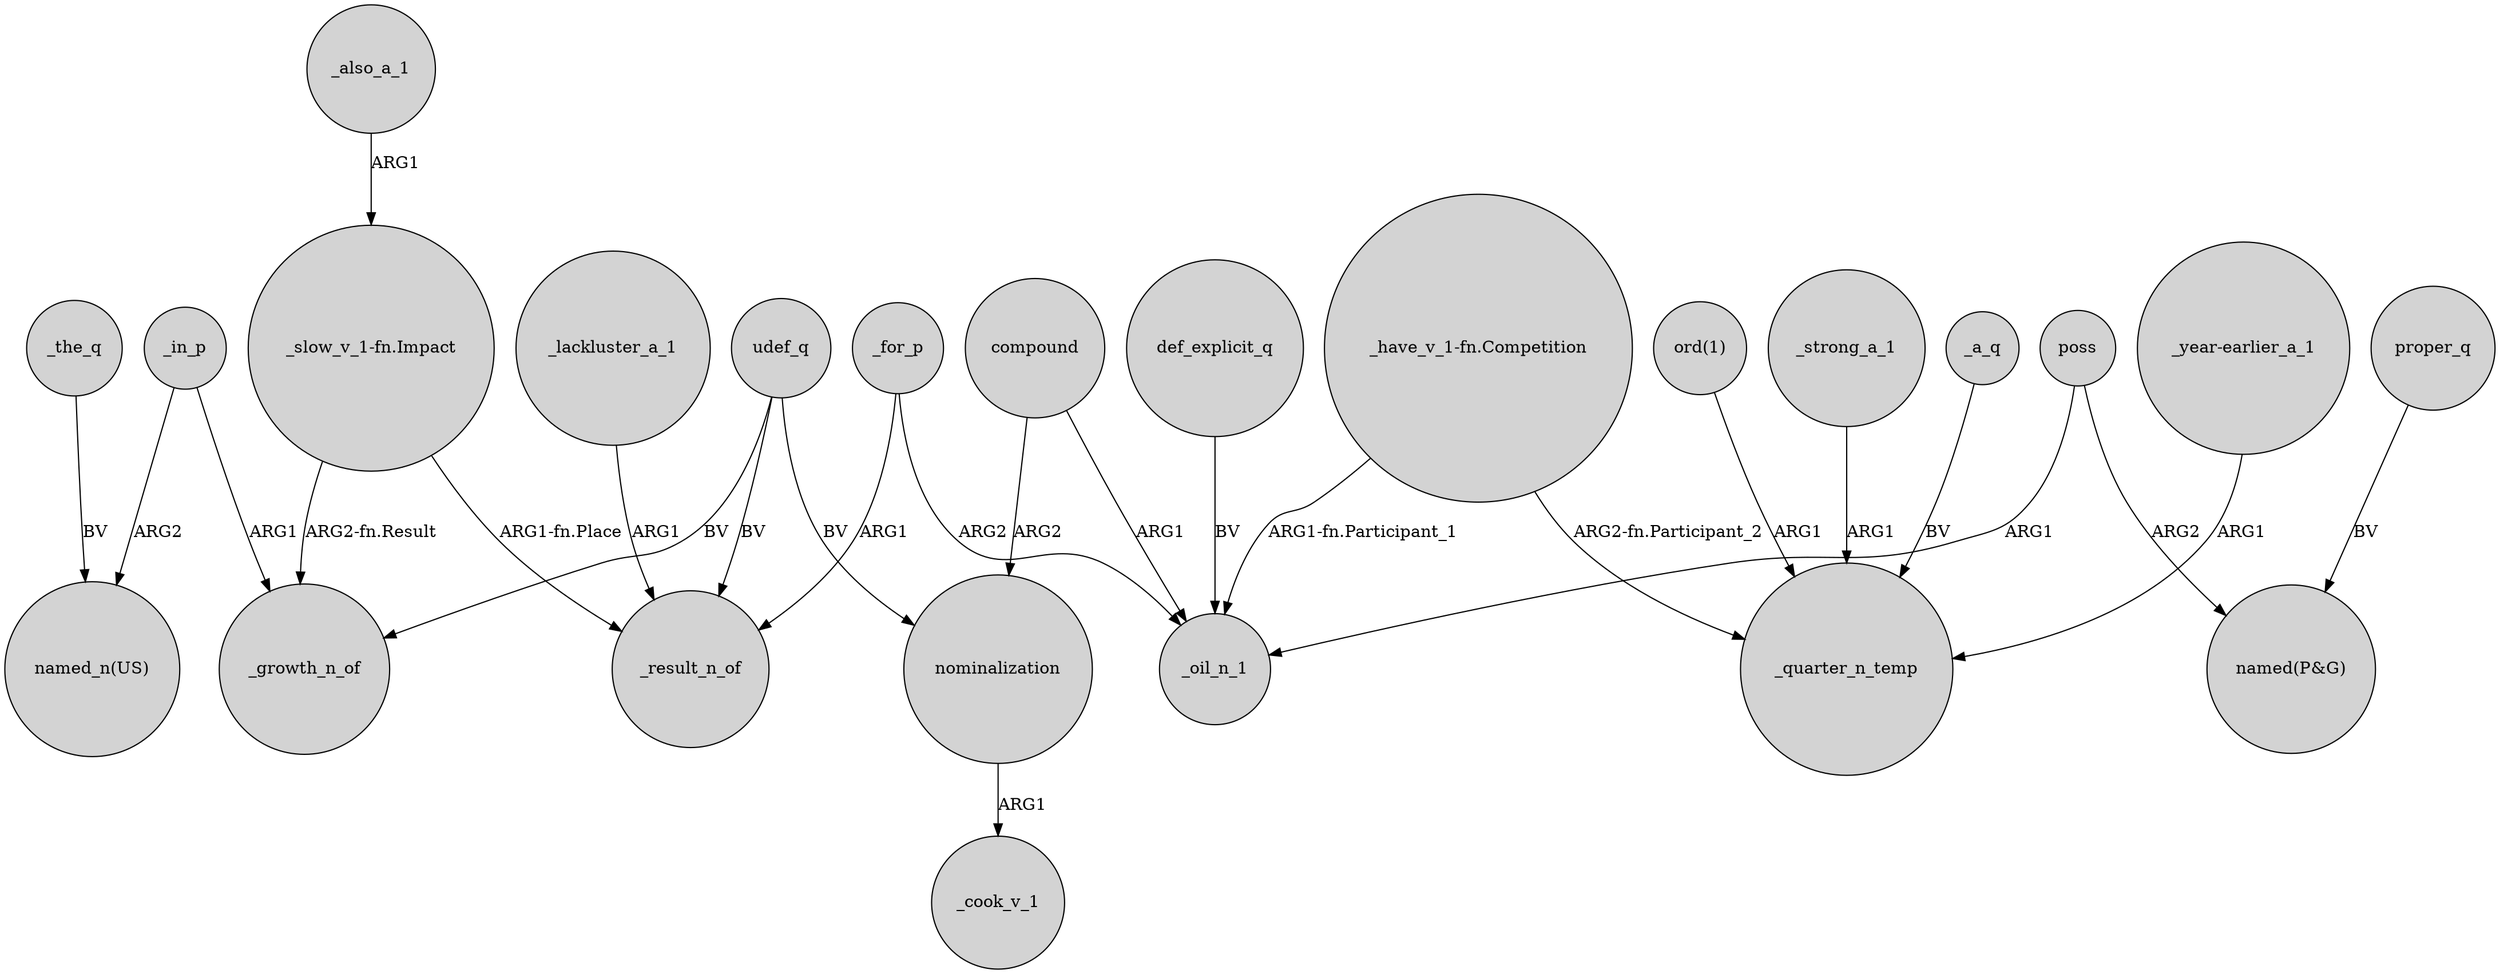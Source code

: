 digraph {
	node [shape=circle style=filled]
	"_slow_v_1-fn.Impact" -> _result_n_of [label="ARG1-fn.Place"]
	_in_p -> "named_n(US)" [label=ARG2]
	_the_q -> "named_n(US)" [label=BV]
	_in_p -> _growth_n_of [label=ARG1]
	"_slow_v_1-fn.Impact" -> _growth_n_of [label="ARG2-fn.Result"]
	udef_q -> nominalization [label=BV]
	_also_a_1 -> "_slow_v_1-fn.Impact" [label=ARG1]
	compound -> _oil_n_1 [label=ARG1]
	_a_q -> _quarter_n_temp [label=BV]
	compound -> nominalization [label=ARG2]
	"_have_v_1-fn.Competition" -> _oil_n_1 [label="ARG1-fn.Participant_1"]
	_for_p -> _oil_n_1 [label=ARG2]
	proper_q -> "named(P&G)" [label=BV]
	"_year-earlier_a_1" -> _quarter_n_temp [label=ARG1]
	"_have_v_1-fn.Competition" -> _quarter_n_temp [label="ARG2-fn.Participant_2"]
	_for_p -> _result_n_of [label=ARG1]
	"ord(1)" -> _quarter_n_temp [label=ARG1]
	def_explicit_q -> _oil_n_1 [label=BV]
	poss -> "named(P&G)" [label=ARG2]
	udef_q -> _growth_n_of [label=BV]
	_strong_a_1 -> _quarter_n_temp [label=ARG1]
	udef_q -> _result_n_of [label=BV]
	nominalization -> _cook_v_1 [label=ARG1]
	_lackluster_a_1 -> _result_n_of [label=ARG1]
	poss -> _oil_n_1 [label=ARG1]
}
